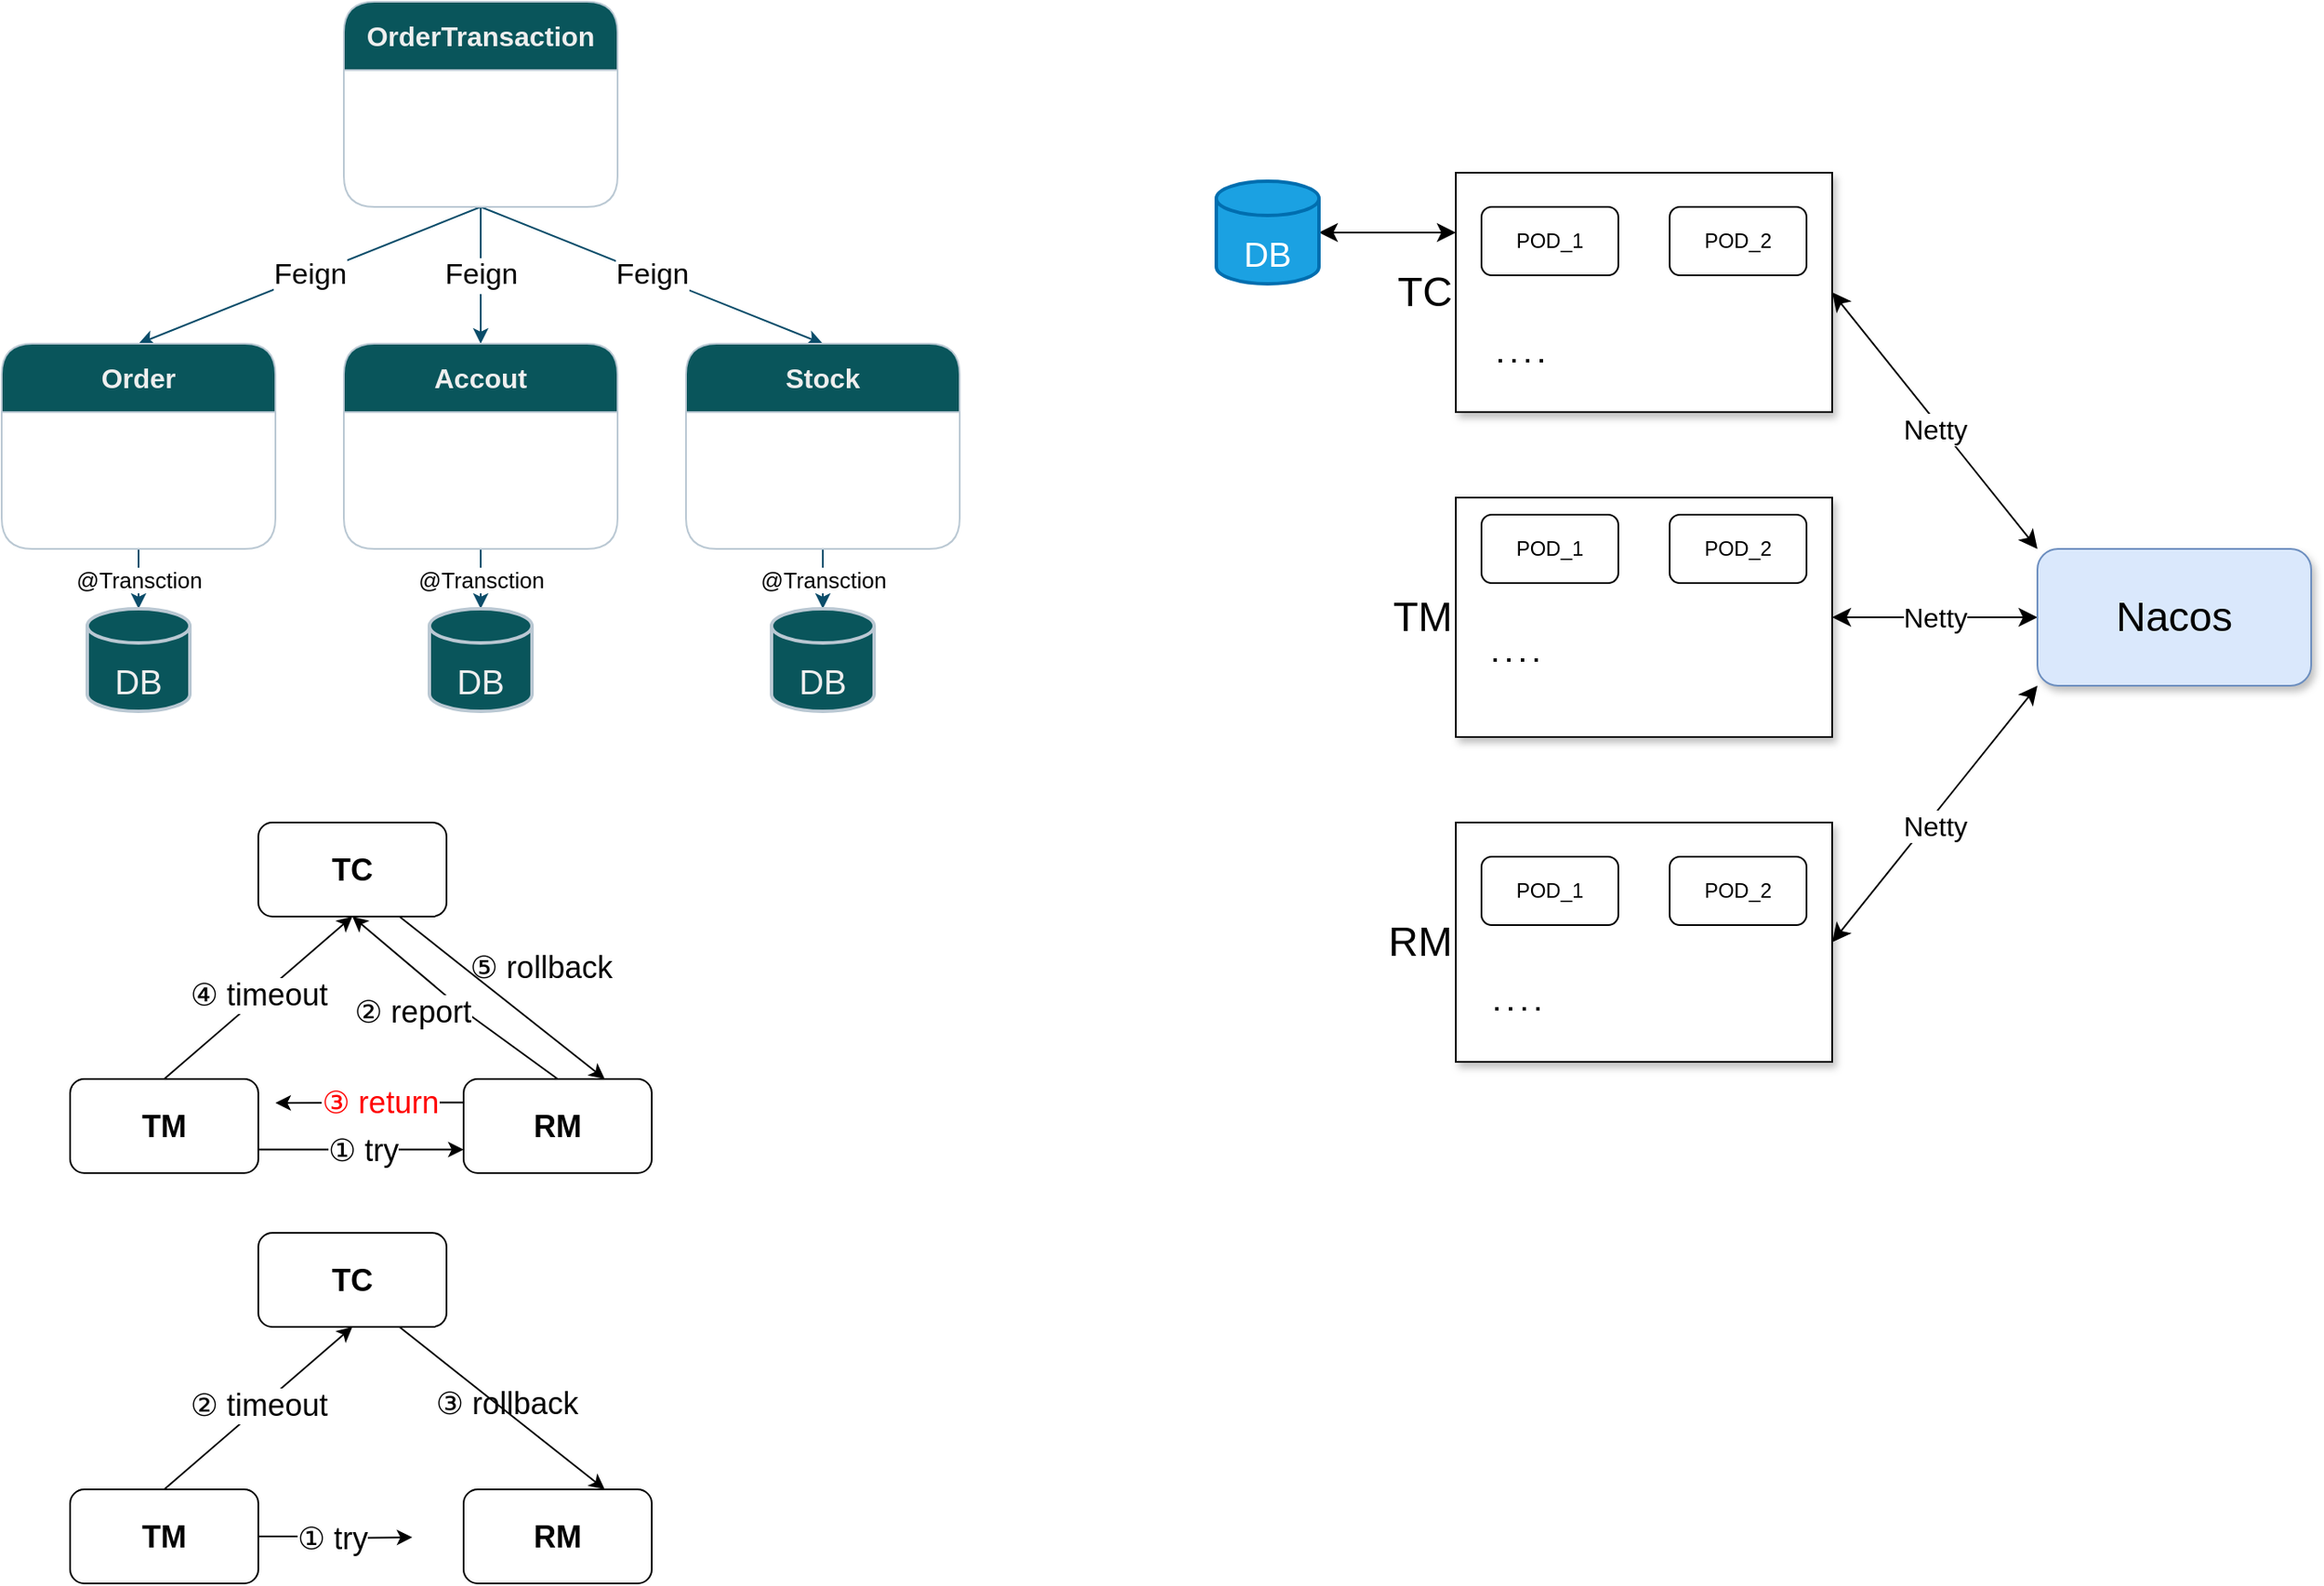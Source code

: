 <mxfile version="21.2.2" type="github">
  <diagram id="C5RBs43oDa-KdzZeNtuy" name="Page-1">
    <mxGraphModel dx="1802" dy="837" grid="1" gridSize="10" guides="1" tooltips="1" connect="1" arrows="1" fold="1" page="1" pageScale="1" pageWidth="827" pageHeight="1169" math="0" shadow="0">
      <root>
        <mxCell id="WIyWlLk6GJQsqaUBKTNV-0" />
        <mxCell id="WIyWlLk6GJQsqaUBKTNV-1" parent="WIyWlLk6GJQsqaUBKTNV-0" />
        <mxCell id="oiWDQCpB6odHgl-2GRSj-9" value="Feign" style="edgeStyle=orthogonalEdgeStyle;rounded=0;orthogonalLoop=1;jettySize=auto;html=1;exitX=0.5;exitY=1;exitDx=0;exitDy=0;strokeColor=#0B4D6A;fontSize=17;" parent="WIyWlLk6GJQsqaUBKTNV-1" source="oiWDQCpB6odHgl-2GRSj-0" target="oiWDQCpB6odHgl-2GRSj-1" edge="1">
          <mxGeometry relative="1" as="geometry" />
        </mxCell>
        <mxCell id="oiWDQCpB6odHgl-2GRSj-10" value="Feign" style="rounded=0;orthogonalLoop=1;jettySize=auto;html=1;exitX=0.5;exitY=1;exitDx=0;exitDy=0;entryX=0.5;entryY=0;entryDx=0;entryDy=0;strokeColor=#0B4D6A;fontSize=17;" parent="WIyWlLk6GJQsqaUBKTNV-1" source="oiWDQCpB6odHgl-2GRSj-0" target="oiWDQCpB6odHgl-2GRSj-2" edge="1">
          <mxGeometry relative="1" as="geometry" />
        </mxCell>
        <mxCell id="oiWDQCpB6odHgl-2GRSj-11" value="Feign" style="rounded=0;orthogonalLoop=1;jettySize=auto;html=1;exitX=0.5;exitY=1;exitDx=0;exitDy=0;entryX=0.5;entryY=0;entryDx=0;entryDy=0;strokeColor=#0B4D6A;fontSize=17;" parent="WIyWlLk6GJQsqaUBKTNV-1" source="oiWDQCpB6odHgl-2GRSj-0" target="oiWDQCpB6odHgl-2GRSj-3" edge="1">
          <mxGeometry relative="1" as="geometry" />
        </mxCell>
        <mxCell id="oiWDQCpB6odHgl-2GRSj-0" value="OrderTransaction" style="swimlane;whiteSpace=wrap;html=1;startSize=40;rounded=1;labelBackgroundColor=none;fillColor=#09555B;strokeColor=#BAC8D3;fontColor=#EEEEEE;fontSize=16;" parent="WIyWlLk6GJQsqaUBKTNV-1" vertex="1">
          <mxGeometry x="250" y="40" width="160" height="120" as="geometry">
            <mxRectangle x="440" y="40" width="70" height="40" as="alternateBounds" />
          </mxGeometry>
        </mxCell>
        <mxCell id="oiWDQCpB6odHgl-2GRSj-16" value="@Transction" style="edgeStyle=orthogonalEdgeStyle;rounded=0;orthogonalLoop=1;jettySize=auto;html=1;exitX=0.5;exitY=1;exitDx=0;exitDy=0;entryX=0.5;entryY=0;entryDx=0;entryDy=0;entryPerimeter=0;strokeColor=#0B4D6A;fontSize=13;" parent="WIyWlLk6GJQsqaUBKTNV-1" source="oiWDQCpB6odHgl-2GRSj-1" target="oiWDQCpB6odHgl-2GRSj-13" edge="1">
          <mxGeometry relative="1" as="geometry" />
        </mxCell>
        <mxCell id="oiWDQCpB6odHgl-2GRSj-1" value="Accout" style="swimlane;whiteSpace=wrap;html=1;startSize=40;rounded=1;labelBackgroundColor=none;fillColor=#09555B;strokeColor=#BAC8D3;fontColor=#EEEEEE;fontSize=16;" parent="WIyWlLk6GJQsqaUBKTNV-1" vertex="1">
          <mxGeometry x="250" y="240" width="160" height="120" as="geometry">
            <mxRectangle x="440" y="40" width="70" height="40" as="alternateBounds" />
          </mxGeometry>
        </mxCell>
        <mxCell id="oiWDQCpB6odHgl-2GRSj-15" value="@Transction" style="edgeStyle=orthogonalEdgeStyle;rounded=0;orthogonalLoop=1;jettySize=auto;html=1;exitX=0.5;exitY=1;exitDx=0;exitDy=0;entryX=0.5;entryY=0;entryDx=0;entryDy=0;entryPerimeter=0;strokeColor=#0B4D6A;fontSize=13;" parent="WIyWlLk6GJQsqaUBKTNV-1" source="oiWDQCpB6odHgl-2GRSj-2" target="oiWDQCpB6odHgl-2GRSj-12" edge="1">
          <mxGeometry relative="1" as="geometry" />
        </mxCell>
        <mxCell id="oiWDQCpB6odHgl-2GRSj-2" value="Order" style="swimlane;whiteSpace=wrap;html=1;startSize=40;rounded=1;labelBackgroundColor=none;fillColor=#09555B;strokeColor=#BAC8D3;fontColor=#EEEEEE;fontSize=16;" parent="WIyWlLk6GJQsqaUBKTNV-1" vertex="1">
          <mxGeometry x="50" y="240" width="160" height="120" as="geometry">
            <mxRectangle x="440" y="40" width="70" height="40" as="alternateBounds" />
          </mxGeometry>
        </mxCell>
        <mxCell id="oiWDQCpB6odHgl-2GRSj-17" value="@Transction" style="edgeStyle=orthogonalEdgeStyle;rounded=0;orthogonalLoop=1;jettySize=auto;html=1;exitX=0.5;exitY=1;exitDx=0;exitDy=0;entryX=0.5;entryY=0;entryDx=0;entryDy=0;entryPerimeter=0;strokeColor=#0B4D6A;fontSize=13;" parent="WIyWlLk6GJQsqaUBKTNV-1" source="oiWDQCpB6odHgl-2GRSj-3" target="oiWDQCpB6odHgl-2GRSj-14" edge="1">
          <mxGeometry relative="1" as="geometry" />
        </mxCell>
        <mxCell id="oiWDQCpB6odHgl-2GRSj-3" value="Stock" style="swimlane;whiteSpace=wrap;html=1;startSize=40;rounded=1;labelBackgroundColor=none;fillColor=#09555B;strokeColor=#BAC8D3;fontColor=#EEEEEE;fontSize=16;" parent="WIyWlLk6GJQsqaUBKTNV-1" vertex="1">
          <mxGeometry x="450" y="240" width="160" height="120" as="geometry">
            <mxRectangle x="440" y="40" width="70" height="40" as="alternateBounds" />
          </mxGeometry>
        </mxCell>
        <mxCell id="oiWDQCpB6odHgl-2GRSj-12" value="&lt;br&gt;DB" style="strokeWidth=2;html=1;shape=mxgraph.flowchart.database;whiteSpace=wrap;strokeColor=#BAC8D3;fontColor=#EEEEEE;fillColor=#09555B;fontSize=20;" parent="WIyWlLk6GJQsqaUBKTNV-1" vertex="1">
          <mxGeometry x="100" y="395" width="60" height="60" as="geometry" />
        </mxCell>
        <mxCell id="oiWDQCpB6odHgl-2GRSj-13" value="&lt;br&gt;DB" style="strokeWidth=2;html=1;shape=mxgraph.flowchart.database;whiteSpace=wrap;strokeColor=#BAC8D3;fontColor=#EEEEEE;fillColor=#09555B;fontSize=20;" parent="WIyWlLk6GJQsqaUBKTNV-1" vertex="1">
          <mxGeometry x="300" y="395" width="60" height="60" as="geometry" />
        </mxCell>
        <mxCell id="oiWDQCpB6odHgl-2GRSj-14" value="&lt;br&gt;DB" style="strokeWidth=2;html=1;shape=mxgraph.flowchart.database;whiteSpace=wrap;strokeColor=#BAC8D3;fontColor=#EEEEEE;fillColor=#09555B;fontSize=20;" parent="WIyWlLk6GJQsqaUBKTNV-1" vertex="1">
          <mxGeometry x="500" y="395" width="60" height="60" as="geometry" />
        </mxCell>
        <mxCell id="KBuHe3UxBQ08w5skN4uY-17" style="rounded=0;orthogonalLoop=1;jettySize=auto;html=1;exitX=1;exitY=0.5;exitDx=0;exitDy=0;entryX=0;entryY=0;entryDx=0;entryDy=0;strokeColor=default;startArrow=classic;startFill=1;endSize=8;startSize=8;" parent="WIyWlLk6GJQsqaUBKTNV-1" source="KBuHe3UxBQ08w5skN4uY-1" target="KBuHe3UxBQ08w5skN4uY-16" edge="1">
          <mxGeometry relative="1" as="geometry" />
        </mxCell>
        <mxCell id="KBuHe3UxBQ08w5skN4uY-27" value="Netty" style="edgeLabel;html=1;align=center;verticalAlign=middle;resizable=0;points=[];fontSize=16;" parent="KBuHe3UxBQ08w5skN4uY-17" vertex="1" connectable="0">
          <mxGeometry x="-0.196" y="3" relative="1" as="geometry">
            <mxPoint x="9" y="21" as="offset" />
          </mxGeometry>
        </mxCell>
        <mxCell id="KBuHe3UxBQ08w5skN4uY-1" value="TC" style="rounded=0;whiteSpace=wrap;html=1;horizontal=1;labelPosition=left;verticalLabelPosition=middle;align=right;verticalAlign=middle;fontSize=24;shadow=1;" parent="WIyWlLk6GJQsqaUBKTNV-1" vertex="1">
          <mxGeometry x="900" y="140" width="220" height="140" as="geometry" />
        </mxCell>
        <mxCell id="KBuHe3UxBQ08w5skN4uY-18" style="edgeStyle=orthogonalEdgeStyle;rounded=0;orthogonalLoop=1;jettySize=auto;html=1;exitX=1;exitY=0.5;exitDx=0;exitDy=0;entryX=0;entryY=0.5;entryDx=0;entryDy=0;startArrow=classic;startFill=1;endSize=8;startSize=8;" parent="WIyWlLk6GJQsqaUBKTNV-1" source="KBuHe3UxBQ08w5skN4uY-2" target="KBuHe3UxBQ08w5skN4uY-16" edge="1">
          <mxGeometry relative="1" as="geometry">
            <mxPoint x="1230" y="400" as="targetPoint" />
          </mxGeometry>
        </mxCell>
        <mxCell id="KBuHe3UxBQ08w5skN4uY-25" value="&lt;font style=&quot;font-size: 16px;&quot;&gt;Netty&lt;/font&gt;" style="edgeLabel;html=1;align=center;verticalAlign=middle;resizable=0;points=[];" parent="KBuHe3UxBQ08w5skN4uY-18" vertex="1" connectable="0">
          <mxGeometry x="0.22" y="3" relative="1" as="geometry">
            <mxPoint x="-13" y="3" as="offset" />
          </mxGeometry>
        </mxCell>
        <mxCell id="KBuHe3UxBQ08w5skN4uY-2" value="TM" style="rounded=0;whiteSpace=wrap;html=1;horizontal=1;labelPosition=left;verticalLabelPosition=middle;align=right;verticalAlign=middle;fontSize=24;shadow=1;" parent="WIyWlLk6GJQsqaUBKTNV-1" vertex="1">
          <mxGeometry x="900" y="330" width="220" height="140" as="geometry" />
        </mxCell>
        <mxCell id="KBuHe3UxBQ08w5skN4uY-3" value="POD_1" style="rounded=1;whiteSpace=wrap;html=1;" parent="WIyWlLk6GJQsqaUBKTNV-1" vertex="1">
          <mxGeometry x="915" y="160" width="80" height="40" as="geometry" />
        </mxCell>
        <mxCell id="KBuHe3UxBQ08w5skN4uY-4" value="POD_2" style="rounded=1;whiteSpace=wrap;html=1;" parent="WIyWlLk6GJQsqaUBKTNV-1" vertex="1">
          <mxGeometry x="1025" y="160" width="80" height="40" as="geometry" />
        </mxCell>
        <mxCell id="KBuHe3UxBQ08w5skN4uY-8" value="POD_1" style="rounded=1;whiteSpace=wrap;html=1;" parent="WIyWlLk6GJQsqaUBKTNV-1" vertex="1">
          <mxGeometry x="915" y="340" width="80" height="40" as="geometry" />
        </mxCell>
        <mxCell id="KBuHe3UxBQ08w5skN4uY-9" value="POD_2" style="rounded=1;whiteSpace=wrap;html=1;" parent="WIyWlLk6GJQsqaUBKTNV-1" vertex="1">
          <mxGeometry x="1025" y="340" width="80" height="40" as="geometry" />
        </mxCell>
        <mxCell id="KBuHe3UxBQ08w5skN4uY-19" style="rounded=0;orthogonalLoop=1;jettySize=auto;html=1;exitX=1;exitY=0.5;exitDx=0;exitDy=0;entryX=0;entryY=1;entryDx=0;entryDy=0;startArrow=classic;startFill=1;endSize=8;startSize=8;" parent="WIyWlLk6GJQsqaUBKTNV-1" source="KBuHe3UxBQ08w5skN4uY-12" target="KBuHe3UxBQ08w5skN4uY-16" edge="1">
          <mxGeometry relative="1" as="geometry" />
        </mxCell>
        <mxCell id="KBuHe3UxBQ08w5skN4uY-26" value="Netty" style="edgeLabel;html=1;align=center;verticalAlign=middle;resizable=0;points=[];fontSize=16;" parent="KBuHe3UxBQ08w5skN4uY-19" vertex="1" connectable="0">
          <mxGeometry x="0.239" y="-1" relative="1" as="geometry">
            <mxPoint x="-15" y="24" as="offset" />
          </mxGeometry>
        </mxCell>
        <mxCell id="KBuHe3UxBQ08w5skN4uY-12" value="RM" style="rounded=0;whiteSpace=wrap;html=1;horizontal=1;labelPosition=left;verticalLabelPosition=middle;align=right;verticalAlign=middle;fontSize=24;shadow=1;" parent="WIyWlLk6GJQsqaUBKTNV-1" vertex="1">
          <mxGeometry x="900" y="520" width="220" height="140" as="geometry" />
        </mxCell>
        <mxCell id="KBuHe3UxBQ08w5skN4uY-13" value="POD_1" style="rounded=1;whiteSpace=wrap;html=1;" parent="WIyWlLk6GJQsqaUBKTNV-1" vertex="1">
          <mxGeometry x="915" y="540" width="80" height="40" as="geometry" />
        </mxCell>
        <mxCell id="KBuHe3UxBQ08w5skN4uY-14" value="POD_2" style="rounded=1;whiteSpace=wrap;html=1;" parent="WIyWlLk6GJQsqaUBKTNV-1" vertex="1">
          <mxGeometry x="1025" y="540" width="80" height="40" as="geometry" />
        </mxCell>
        <mxCell id="KBuHe3UxBQ08w5skN4uY-16" value="Nacos" style="rounded=1;whiteSpace=wrap;html=1;fontSize=24;fillColor=#dae8fc;strokeColor=#6c8ebf;shadow=1;" parent="WIyWlLk6GJQsqaUBKTNV-1" vertex="1">
          <mxGeometry x="1240" y="360" width="160" height="80" as="geometry" />
        </mxCell>
        <mxCell id="KBuHe3UxBQ08w5skN4uY-20" value="" style="endArrow=none;dashed=1;html=1;dashPattern=1 3;strokeWidth=2;rounded=0;" parent="WIyWlLk6GJQsqaUBKTNV-1" edge="1">
          <mxGeometry width="50" height="50" relative="1" as="geometry">
            <mxPoint x="925" y="250" as="sourcePoint" />
            <mxPoint x="955" y="250" as="targetPoint" />
          </mxGeometry>
        </mxCell>
        <mxCell id="KBuHe3UxBQ08w5skN4uY-22" value="" style="endArrow=none;dashed=1;html=1;dashPattern=1 3;strokeWidth=2;rounded=0;" parent="WIyWlLk6GJQsqaUBKTNV-1" edge="1">
          <mxGeometry width="50" height="50" relative="1" as="geometry">
            <mxPoint x="922" y="425" as="sourcePoint" />
            <mxPoint x="952" y="425" as="targetPoint" />
          </mxGeometry>
        </mxCell>
        <mxCell id="KBuHe3UxBQ08w5skN4uY-23" value="" style="endArrow=none;dashed=1;html=1;dashPattern=1 3;strokeWidth=2;rounded=0;" parent="WIyWlLk6GJQsqaUBKTNV-1" edge="1">
          <mxGeometry width="50" height="50" relative="1" as="geometry">
            <mxPoint x="923" y="629" as="sourcePoint" />
            <mxPoint x="953" y="629" as="targetPoint" />
          </mxGeometry>
        </mxCell>
        <mxCell id="KBuHe3UxBQ08w5skN4uY-29" style="edgeStyle=none;shape=connector;rounded=0;orthogonalLoop=1;jettySize=auto;html=1;exitX=1;exitY=0.5;exitDx=0;exitDy=0;exitPerimeter=0;entryX=0;entryY=0.25;entryDx=0;entryDy=0;labelBackgroundColor=default;strokeColor=default;fontFamily=Helvetica;fontSize=11;fontColor=default;startArrow=classic;startFill=1;endArrow=classic;startSize=8;endSize=8;" parent="WIyWlLk6GJQsqaUBKTNV-1" source="KBuHe3UxBQ08w5skN4uY-28" target="KBuHe3UxBQ08w5skN4uY-1" edge="1">
          <mxGeometry relative="1" as="geometry" />
        </mxCell>
        <mxCell id="KBuHe3UxBQ08w5skN4uY-28" value="&lt;br&gt;DB" style="strokeWidth=2;html=1;shape=mxgraph.flowchart.database;whiteSpace=wrap;strokeColor=#006EAF;fontColor=#ffffff;fillColor=#1ba1e2;fontSize=20;" parent="WIyWlLk6GJQsqaUBKTNV-1" vertex="1">
          <mxGeometry x="760" y="145" width="60" height="60" as="geometry" />
        </mxCell>
        <mxCell id="tsjQ4f3Fj1VHNN_PMI0R-2" style="edgeStyle=orthogonalEdgeStyle;rounded=0;orthogonalLoop=1;jettySize=auto;html=1;exitX=1;exitY=0.75;exitDx=0;exitDy=0;entryX=0;entryY=0.75;entryDx=0;entryDy=0;" edge="1" parent="WIyWlLk6GJQsqaUBKTNV-1" source="tsjQ4f3Fj1VHNN_PMI0R-0" target="tsjQ4f3Fj1VHNN_PMI0R-1">
          <mxGeometry relative="1" as="geometry" />
        </mxCell>
        <mxCell id="tsjQ4f3Fj1VHNN_PMI0R-4" value="&lt;font style=&quot;font-size: 18px;&quot;&gt;① try&lt;/font&gt;" style="edgeLabel;html=1;align=center;verticalAlign=middle;resizable=0;points=[];" vertex="1" connectable="0" parent="tsjQ4f3Fj1VHNN_PMI0R-2">
          <mxGeometry x="0.157" relative="1" as="geometry">
            <mxPoint x="-9" as="offset" />
          </mxGeometry>
        </mxCell>
        <mxCell id="tsjQ4f3Fj1VHNN_PMI0R-8" style="rounded=0;orthogonalLoop=1;jettySize=auto;html=1;exitX=0.5;exitY=0;exitDx=0;exitDy=0;entryX=0.5;entryY=1;entryDx=0;entryDy=0;" edge="1" parent="WIyWlLk6GJQsqaUBKTNV-1" source="tsjQ4f3Fj1VHNN_PMI0R-0" target="tsjQ4f3Fj1VHNN_PMI0R-5">
          <mxGeometry relative="1" as="geometry" />
        </mxCell>
        <mxCell id="tsjQ4f3Fj1VHNN_PMI0R-9" value="&lt;font style=&quot;font-size: 18px;&quot;&gt;④ timeout&lt;/font&gt;" style="edgeLabel;html=1;align=center;verticalAlign=middle;resizable=0;points=[];" vertex="1" connectable="0" parent="tsjQ4f3Fj1VHNN_PMI0R-8">
          <mxGeometry x="0.277" y="1" relative="1" as="geometry">
            <mxPoint x="-15" y="12" as="offset" />
          </mxGeometry>
        </mxCell>
        <mxCell id="tsjQ4f3Fj1VHNN_PMI0R-0" value="&lt;font style=&quot;font-size: 18px;&quot;&gt;&lt;b&gt;TM&lt;/b&gt;&lt;/font&gt;" style="rounded=1;whiteSpace=wrap;html=1;" vertex="1" parent="WIyWlLk6GJQsqaUBKTNV-1">
          <mxGeometry x="90" y="670" width="110" height="55" as="geometry" />
        </mxCell>
        <mxCell id="tsjQ4f3Fj1VHNN_PMI0R-3" value="&lt;font color=&quot;#ff0000&quot; style=&quot;font-size: 18px;&quot;&gt;③ return&lt;/font&gt;" style="edgeStyle=orthogonalEdgeStyle;rounded=0;orthogonalLoop=1;jettySize=auto;html=1;exitX=0;exitY=0.25;exitDx=0;exitDy=0;" edge="1" parent="WIyWlLk6GJQsqaUBKTNV-1" source="tsjQ4f3Fj1VHNN_PMI0R-1">
          <mxGeometry x="-0.118" relative="1" as="geometry">
            <mxPoint x="210" y="684" as="targetPoint" />
            <mxPoint as="offset" />
          </mxGeometry>
        </mxCell>
        <mxCell id="tsjQ4f3Fj1VHNN_PMI0R-6" style="rounded=0;orthogonalLoop=1;jettySize=auto;html=1;exitX=0.5;exitY=0;exitDx=0;exitDy=0;entryX=0.5;entryY=1;entryDx=0;entryDy=0;" edge="1" parent="WIyWlLk6GJQsqaUBKTNV-1" source="tsjQ4f3Fj1VHNN_PMI0R-1" target="tsjQ4f3Fj1VHNN_PMI0R-5">
          <mxGeometry relative="1" as="geometry">
            <Array as="points">
              <mxPoint x="320" y="630" />
            </Array>
          </mxGeometry>
        </mxCell>
        <mxCell id="tsjQ4f3Fj1VHNN_PMI0R-7" value="&lt;font style=&quot;font-size: 18px;&quot;&gt;② report&lt;/font&gt;" style="edgeLabel;html=1;align=center;verticalAlign=middle;resizable=0;points=[];" vertex="1" connectable="0" parent="tsjQ4f3Fj1VHNN_PMI0R-6">
          <mxGeometry x="0.081" relative="1" as="geometry">
            <mxPoint x="-19" y="10" as="offset" />
          </mxGeometry>
        </mxCell>
        <mxCell id="tsjQ4f3Fj1VHNN_PMI0R-1" value="&lt;font style=&quot;font-size: 18px;&quot;&gt;&lt;b&gt;RM&lt;/b&gt;&lt;/font&gt;" style="rounded=1;whiteSpace=wrap;html=1;" vertex="1" parent="WIyWlLk6GJQsqaUBKTNV-1">
          <mxGeometry x="320" y="670" width="110" height="55" as="geometry" />
        </mxCell>
        <mxCell id="tsjQ4f3Fj1VHNN_PMI0R-10" style="rounded=0;orthogonalLoop=1;jettySize=auto;html=1;exitX=0.75;exitY=1;exitDx=0;exitDy=0;entryX=0.75;entryY=0;entryDx=0;entryDy=0;" edge="1" parent="WIyWlLk6GJQsqaUBKTNV-1" source="tsjQ4f3Fj1VHNN_PMI0R-5" target="tsjQ4f3Fj1VHNN_PMI0R-1">
          <mxGeometry relative="1" as="geometry" />
        </mxCell>
        <mxCell id="tsjQ4f3Fj1VHNN_PMI0R-5" value="&lt;font style=&quot;font-size: 18px;&quot;&gt;&lt;b&gt;TC&lt;/b&gt;&lt;/font&gt;" style="rounded=1;whiteSpace=wrap;html=1;" vertex="1" parent="WIyWlLk6GJQsqaUBKTNV-1">
          <mxGeometry x="200" y="520" width="110" height="55" as="geometry" />
        </mxCell>
        <mxCell id="tsjQ4f3Fj1VHNN_PMI0R-11" value="&lt;font style=&quot;font-size: 18px;&quot;&gt;⑤ rollback&lt;/font&gt;" style="text;html=1;align=center;verticalAlign=middle;resizable=0;points=[];autosize=1;strokeColor=none;fillColor=none;" vertex="1" parent="WIyWlLk6GJQsqaUBKTNV-1">
          <mxGeometry x="310" y="585" width="110" height="40" as="geometry" />
        </mxCell>
        <mxCell id="tsjQ4f3Fj1VHNN_PMI0R-12" style="edgeStyle=orthogonalEdgeStyle;rounded=0;orthogonalLoop=1;jettySize=auto;html=1;exitX=1;exitY=0.5;exitDx=0;exitDy=0;" edge="1" parent="WIyWlLk6GJQsqaUBKTNV-1" source="tsjQ4f3Fj1VHNN_PMI0R-16">
          <mxGeometry relative="1" as="geometry">
            <mxPoint x="290" y="938" as="targetPoint" />
          </mxGeometry>
        </mxCell>
        <mxCell id="tsjQ4f3Fj1VHNN_PMI0R-13" value="&lt;font style=&quot;font-size: 18px;&quot;&gt;① try&lt;/font&gt;" style="edgeLabel;html=1;align=center;verticalAlign=middle;resizable=0;points=[];" vertex="1" connectable="0" parent="tsjQ4f3Fj1VHNN_PMI0R-12">
          <mxGeometry x="0.157" relative="1" as="geometry">
            <mxPoint x="-9" as="offset" />
          </mxGeometry>
        </mxCell>
        <mxCell id="tsjQ4f3Fj1VHNN_PMI0R-14" style="rounded=0;orthogonalLoop=1;jettySize=auto;html=1;exitX=0.5;exitY=0;exitDx=0;exitDy=0;entryX=0.5;entryY=1;entryDx=0;entryDy=0;" edge="1" parent="WIyWlLk6GJQsqaUBKTNV-1" source="tsjQ4f3Fj1VHNN_PMI0R-16" target="tsjQ4f3Fj1VHNN_PMI0R-22">
          <mxGeometry relative="1" as="geometry" />
        </mxCell>
        <mxCell id="tsjQ4f3Fj1VHNN_PMI0R-15" value="&lt;font style=&quot;font-size: 18px;&quot;&gt;② timeout&lt;/font&gt;" style="edgeLabel;html=1;align=center;verticalAlign=middle;resizable=0;points=[];" vertex="1" connectable="0" parent="tsjQ4f3Fj1VHNN_PMI0R-14">
          <mxGeometry x="0.277" y="1" relative="1" as="geometry">
            <mxPoint x="-15" y="12" as="offset" />
          </mxGeometry>
        </mxCell>
        <mxCell id="tsjQ4f3Fj1VHNN_PMI0R-16" value="&lt;font style=&quot;font-size: 18px;&quot;&gt;&lt;b&gt;TM&lt;/b&gt;&lt;/font&gt;" style="rounded=1;whiteSpace=wrap;html=1;" vertex="1" parent="WIyWlLk6GJQsqaUBKTNV-1">
          <mxGeometry x="90" y="910" width="110" height="55" as="geometry" />
        </mxCell>
        <mxCell id="tsjQ4f3Fj1VHNN_PMI0R-20" value="&lt;font style=&quot;font-size: 18px;&quot;&gt;&lt;b&gt;RM&lt;/b&gt;&lt;/font&gt;" style="rounded=1;whiteSpace=wrap;html=1;" vertex="1" parent="WIyWlLk6GJQsqaUBKTNV-1">
          <mxGeometry x="320" y="910" width="110" height="55" as="geometry" />
        </mxCell>
        <mxCell id="tsjQ4f3Fj1VHNN_PMI0R-21" style="rounded=0;orthogonalLoop=1;jettySize=auto;html=1;exitX=0.75;exitY=1;exitDx=0;exitDy=0;entryX=0.75;entryY=0;entryDx=0;entryDy=0;" edge="1" parent="WIyWlLk6GJQsqaUBKTNV-1" source="tsjQ4f3Fj1VHNN_PMI0R-22" target="tsjQ4f3Fj1VHNN_PMI0R-20">
          <mxGeometry relative="1" as="geometry" />
        </mxCell>
        <mxCell id="tsjQ4f3Fj1VHNN_PMI0R-22" value="&lt;font style=&quot;font-size: 18px;&quot;&gt;&lt;b&gt;TC&lt;/b&gt;&lt;/font&gt;" style="rounded=1;whiteSpace=wrap;html=1;" vertex="1" parent="WIyWlLk6GJQsqaUBKTNV-1">
          <mxGeometry x="200" y="760" width="110" height="55" as="geometry" />
        </mxCell>
        <mxCell id="tsjQ4f3Fj1VHNN_PMI0R-23" value="&lt;font style=&quot;font-size: 18px;&quot;&gt;③ rollback&lt;/font&gt;" style="text;html=1;align=center;verticalAlign=middle;resizable=0;points=[];autosize=1;strokeColor=none;fillColor=none;" vertex="1" parent="WIyWlLk6GJQsqaUBKTNV-1">
          <mxGeometry x="290" y="840" width="110" height="40" as="geometry" />
        </mxCell>
      </root>
    </mxGraphModel>
  </diagram>
</mxfile>
